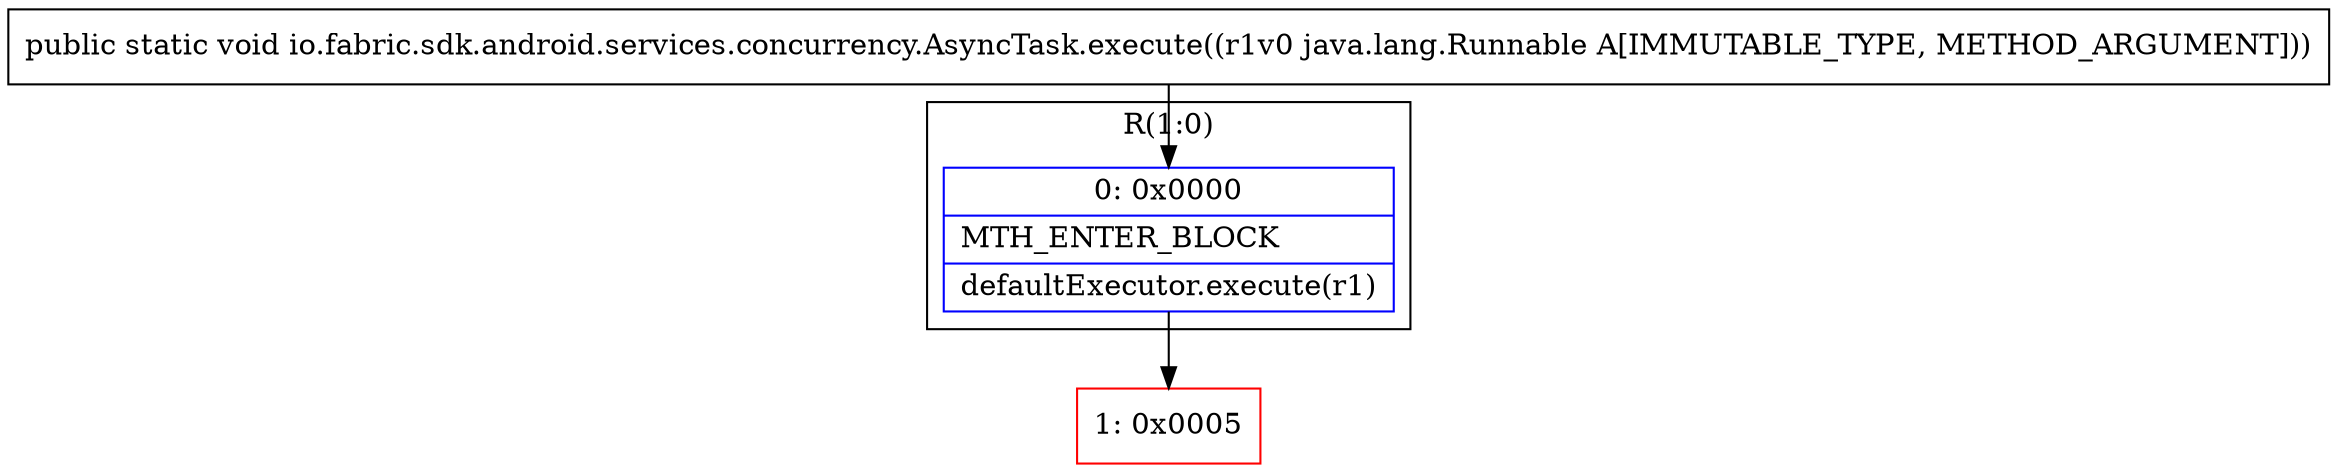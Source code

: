 digraph "CFG forio.fabric.sdk.android.services.concurrency.AsyncTask.execute(Ljava\/lang\/Runnable;)V" {
subgraph cluster_Region_1650836157 {
label = "R(1:0)";
node [shape=record,color=blue];
Node_0 [shape=record,label="{0\:\ 0x0000|MTH_ENTER_BLOCK\l|defaultExecutor.execute(r1)\l}"];
}
Node_1 [shape=record,color=red,label="{1\:\ 0x0005}"];
MethodNode[shape=record,label="{public static void io.fabric.sdk.android.services.concurrency.AsyncTask.execute((r1v0 java.lang.Runnable A[IMMUTABLE_TYPE, METHOD_ARGUMENT])) }"];
MethodNode -> Node_0;
Node_0 -> Node_1;
}

